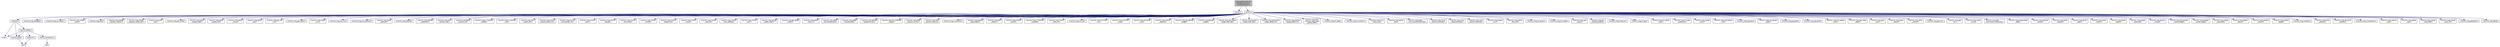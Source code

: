 digraph "libraries/GCS_MAVLink/include/mavlink/v1.0/common/mavlink.h"
{
 // INTERACTIVE_SVG=YES
  edge [fontname="Helvetica",fontsize="10",labelfontname="Helvetica",labelfontsize="10"];
  node [fontname="Helvetica",fontsize="10",shape=record];
  Node1 [label="libraries/GCS_MAVLink\l/include/mavlink/v1.0\l/common/mavlink.h",height=0.2,width=0.4,color="black", fillcolor="grey75", style="filled", fontcolor="black"];
  Node1 -> Node2 [color="midnightblue",fontsize="10",style="solid",fontname="Helvetica"];
  Node2 [label="version.h",height=0.2,width=0.4,color="black", fillcolor="white", style="filled",URL="$common_2version_8h.html",tooltip="MAVLink comm protocol built from common.xml. "];
  Node1 -> Node3 [color="midnightblue",fontsize="10",style="solid",fontname="Helvetica"];
  Node3 [label="common.h",height=0.2,width=0.4,color="black", fillcolor="white", style="filled",URL="$common_8h.html",tooltip="MAVLink comm protocol generated from common.xml. "];
  Node3 -> Node4 [color="midnightblue",fontsize="10",style="solid",fontname="Helvetica"];
  Node4 [label="../protocol.h",height=0.2,width=0.4,color="black", fillcolor="white", style="filled",URL="$protocol_8h.html"];
  Node4 -> Node5 [color="midnightblue",fontsize="10",style="solid",fontname="Helvetica"];
  Node5 [label="string.h",height=0.2,width=0.4,color="grey75", fillcolor="white", style="filled"];
  Node4 -> Node6 [color="midnightblue",fontsize="10",style="solid",fontname="Helvetica"];
  Node6 [label="mavlink_types.h",height=0.2,width=0.4,color="black", fillcolor="white", style="filled",URL="$mavlink__types_8h.html"];
  Node6 -> Node7 [color="midnightblue",fontsize="10",style="solid",fontname="Helvetica"];
  Node7 [label="stdint.h",height=0.2,width=0.4,color="grey75", fillcolor="white", style="filled"];
  Node4 -> Node8 [color="midnightblue",fontsize="10",style="solid",fontname="Helvetica"];
  Node8 [label="mavlink_helpers.h",height=0.2,width=0.4,color="black", fillcolor="white", style="filled",URL="$mavlink__helpers_8h.html"];
  Node8 -> Node5 [color="midnightblue",fontsize="10",style="solid",fontname="Helvetica"];
  Node8 -> Node9 [color="midnightblue",fontsize="10",style="solid",fontname="Helvetica"];
  Node9 [label="checksum.h",height=0.2,width=0.4,color="black", fillcolor="white", style="filled",URL="$checksum_8h.html"];
  Node9 -> Node7 [color="midnightblue",fontsize="10",style="solid",fontname="Helvetica"];
  Node8 -> Node6 [color="midnightblue",fontsize="10",style="solid",fontname="Helvetica"];
  Node8 -> Node10 [color="midnightblue",fontsize="10",style="solid",fontname="Helvetica"];
  Node10 [label="mavlink_conversions.h",height=0.2,width=0.4,color="black", fillcolor="white", style="filled",URL="$mavlink__conversions_8h.html"];
  Node10 -> Node11 [color="midnightblue",fontsize="10",style="solid",fontname="Helvetica"];
  Node11 [label="math.h",height=0.2,width=0.4,color="grey75", fillcolor="white", style="filled"];
  Node3 -> Node12 [color="midnightblue",fontsize="10",style="solid",fontname="Helvetica"];
  Node12 [label="./mavlink_msg_heartbeat.h",height=0.2,width=0.4,color="black", fillcolor="white", style="filled",URL="$mavlink__msg__heartbeat_8h.html"];
  Node3 -> Node13 [color="midnightblue",fontsize="10",style="solid",fontname="Helvetica"];
  Node13 [label="./mavlink_msg_sys_status.h",height=0.2,width=0.4,color="black", fillcolor="white", style="filled",URL="$mavlink__msg__sys__status_8h.html"];
  Node3 -> Node14 [color="midnightblue",fontsize="10",style="solid",fontname="Helvetica"];
  Node14 [label="./mavlink_msg_system\l_time.h",height=0.2,width=0.4,color="black", fillcolor="white", style="filled",URL="$mavlink__msg__system__time_8h.html"];
  Node3 -> Node15 [color="midnightblue",fontsize="10",style="solid",fontname="Helvetica"];
  Node15 [label="./mavlink_msg_ping.h",height=0.2,width=0.4,color="black", fillcolor="white", style="filled",URL="$mavlink__msg__ping_8h.html"];
  Node3 -> Node16 [color="midnightblue",fontsize="10",style="solid",fontname="Helvetica"];
  Node16 [label="./mavlink_msg_change\l_operator_control.h",height=0.2,width=0.4,color="black", fillcolor="white", style="filled",URL="$mavlink__msg__change__operator__control_8h.html"];
  Node3 -> Node17 [color="midnightblue",fontsize="10",style="solid",fontname="Helvetica"];
  Node17 [label="./mavlink_msg_change\l_operator_control_ack.h",height=0.2,width=0.4,color="black", fillcolor="white", style="filled",URL="$mavlink__msg__change__operator__control__ack_8h.html"];
  Node3 -> Node18 [color="midnightblue",fontsize="10",style="solid",fontname="Helvetica"];
  Node18 [label="./mavlink_msg_auth\l_key.h",height=0.2,width=0.4,color="black", fillcolor="white", style="filled",URL="$mavlink__msg__auth__key_8h.html"];
  Node3 -> Node19 [color="midnightblue",fontsize="10",style="solid",fontname="Helvetica"];
  Node19 [label="./mavlink_msg_set_mode.h",height=0.2,width=0.4,color="black", fillcolor="white", style="filled",URL="$mavlink__msg__set__mode_8h.html"];
  Node3 -> Node20 [color="midnightblue",fontsize="10",style="solid",fontname="Helvetica"];
  Node20 [label="./mavlink_msg_param\l_request_read.h",height=0.2,width=0.4,color="black", fillcolor="white", style="filled",URL="$mavlink__msg__param__request__read_8h.html"];
  Node3 -> Node21 [color="midnightblue",fontsize="10",style="solid",fontname="Helvetica"];
  Node21 [label="./mavlink_msg_param\l_request_list.h",height=0.2,width=0.4,color="black", fillcolor="white", style="filled",URL="$mavlink__msg__param__request__list_8h.html"];
  Node3 -> Node22 [color="midnightblue",fontsize="10",style="solid",fontname="Helvetica"];
  Node22 [label="./mavlink_msg_param\l_value.h",height=0.2,width=0.4,color="black", fillcolor="white", style="filled",URL="$mavlink__msg__param__value_8h.html"];
  Node3 -> Node23 [color="midnightblue",fontsize="10",style="solid",fontname="Helvetica"];
  Node23 [label="./mavlink_msg_param\l_set.h",height=0.2,width=0.4,color="black", fillcolor="white", style="filled",URL="$mavlink__msg__param__set_8h.html"];
  Node3 -> Node24 [color="midnightblue",fontsize="10",style="solid",fontname="Helvetica"];
  Node24 [label="./mavlink_msg_gps_raw\l_int.h",height=0.2,width=0.4,color="black", fillcolor="white", style="filled",URL="$mavlink__msg__gps__raw__int_8h.html"];
  Node3 -> Node25 [color="midnightblue",fontsize="10",style="solid",fontname="Helvetica"];
  Node25 [label="./mavlink_msg_gps_status.h",height=0.2,width=0.4,color="black", fillcolor="white", style="filled",URL="$mavlink__msg__gps__status_8h.html"];
  Node3 -> Node26 [color="midnightblue",fontsize="10",style="solid",fontname="Helvetica"];
  Node26 [label="./mavlink_msg_scaled\l_imu.h",height=0.2,width=0.4,color="black", fillcolor="white", style="filled",URL="$mavlink__msg__scaled__imu_8h.html"];
  Node3 -> Node27 [color="midnightblue",fontsize="10",style="solid",fontname="Helvetica"];
  Node27 [label="./mavlink_msg_raw_imu.h",height=0.2,width=0.4,color="black", fillcolor="white", style="filled",URL="$mavlink__msg__raw__imu_8h.html"];
  Node3 -> Node28 [color="midnightblue",fontsize="10",style="solid",fontname="Helvetica"];
  Node28 [label="./mavlink_msg_raw_pressure.h",height=0.2,width=0.4,color="black", fillcolor="white", style="filled",URL="$mavlink__msg__raw__pressure_8h.html"];
  Node3 -> Node29 [color="midnightblue",fontsize="10",style="solid",fontname="Helvetica"];
  Node29 [label="./mavlink_msg_scaled\l_pressure.h",height=0.2,width=0.4,color="black", fillcolor="white", style="filled",URL="$mavlink__msg__scaled__pressure_8h.html"];
  Node3 -> Node30 [color="midnightblue",fontsize="10",style="solid",fontname="Helvetica"];
  Node30 [label="./mavlink_msg_attitude.h",height=0.2,width=0.4,color="black", fillcolor="white", style="filled",URL="$mavlink__msg__attitude_8h.html"];
  Node3 -> Node31 [color="midnightblue",fontsize="10",style="solid",fontname="Helvetica"];
  Node31 [label="./mavlink_msg_attitude\l_quaternion.h",height=0.2,width=0.4,color="black", fillcolor="white", style="filled",URL="$mavlink__msg__attitude__quaternion_8h.html"];
  Node3 -> Node32 [color="midnightblue",fontsize="10",style="solid",fontname="Helvetica"];
  Node32 [label="./mavlink_msg_local\l_position_ned.h",height=0.2,width=0.4,color="black", fillcolor="white", style="filled",URL="$mavlink__msg__local__position__ned_8h.html"];
  Node3 -> Node33 [color="midnightblue",fontsize="10",style="solid",fontname="Helvetica"];
  Node33 [label="./mavlink_msg_global\l_position_int.h",height=0.2,width=0.4,color="black", fillcolor="white", style="filled",URL="$mavlink__msg__global__position__int_8h.html"];
  Node3 -> Node34 [color="midnightblue",fontsize="10",style="solid",fontname="Helvetica"];
  Node34 [label="./mavlink_msg_rc_channels\l_scaled.h",height=0.2,width=0.4,color="black", fillcolor="white", style="filled",URL="$mavlink__msg__rc__channels__scaled_8h.html"];
  Node3 -> Node35 [color="midnightblue",fontsize="10",style="solid",fontname="Helvetica"];
  Node35 [label="./mavlink_msg_rc_channels\l_raw.h",height=0.2,width=0.4,color="black", fillcolor="white", style="filled",URL="$mavlink__msg__rc__channels__raw_8h.html"];
  Node3 -> Node36 [color="midnightblue",fontsize="10",style="solid",fontname="Helvetica"];
  Node36 [label="./mavlink_msg_servo\l_output_raw.h",height=0.2,width=0.4,color="black", fillcolor="white", style="filled",URL="$mavlink__msg__servo__output__raw_8h.html"];
  Node3 -> Node37 [color="midnightblue",fontsize="10",style="solid",fontname="Helvetica"];
  Node37 [label="./mavlink_msg_mission\l_request_partial_list.h",height=0.2,width=0.4,color="black", fillcolor="white", style="filled",URL="$mavlink__msg__mission__request__partial__list_8h.html"];
  Node3 -> Node38 [color="midnightblue",fontsize="10",style="solid",fontname="Helvetica"];
  Node38 [label="./mavlink_msg_mission\l_write_partial_list.h",height=0.2,width=0.4,color="black", fillcolor="white", style="filled",URL="$mavlink__msg__mission__write__partial__list_8h.html"];
  Node3 -> Node39 [color="midnightblue",fontsize="10",style="solid",fontname="Helvetica"];
  Node39 [label="./mavlink_msg_mission\l_item.h",height=0.2,width=0.4,color="black", fillcolor="white", style="filled",URL="$mavlink__msg__mission__item_8h.html"];
  Node3 -> Node40 [color="midnightblue",fontsize="10",style="solid",fontname="Helvetica"];
  Node40 [label="./mavlink_msg_mission\l_request.h",height=0.2,width=0.4,color="black", fillcolor="white", style="filled",URL="$mavlink__msg__mission__request_8h.html"];
  Node3 -> Node41 [color="midnightblue",fontsize="10",style="solid",fontname="Helvetica"];
  Node41 [label="./mavlink_msg_mission\l_set_current.h",height=0.2,width=0.4,color="black", fillcolor="white", style="filled",URL="$mavlink__msg__mission__set__current_8h.html"];
  Node3 -> Node42 [color="midnightblue",fontsize="10",style="solid",fontname="Helvetica"];
  Node42 [label="./mavlink_msg_mission\l_current.h",height=0.2,width=0.4,color="black", fillcolor="white", style="filled",URL="$mavlink__msg__mission__current_8h.html"];
  Node3 -> Node43 [color="midnightblue",fontsize="10",style="solid",fontname="Helvetica"];
  Node43 [label="./mavlink_msg_mission\l_request_list.h",height=0.2,width=0.4,color="black", fillcolor="white", style="filled",URL="$mavlink__msg__mission__request__list_8h.html"];
  Node3 -> Node44 [color="midnightblue",fontsize="10",style="solid",fontname="Helvetica"];
  Node44 [label="./mavlink_msg_mission\l_count.h",height=0.2,width=0.4,color="black", fillcolor="white", style="filled",URL="$mavlink__msg__mission__count_8h.html"];
  Node3 -> Node45 [color="midnightblue",fontsize="10",style="solid",fontname="Helvetica"];
  Node45 [label="./mavlink_msg_mission\l_clear_all.h",height=0.2,width=0.4,color="black", fillcolor="white", style="filled",URL="$mavlink__msg__mission__clear__all_8h.html"];
  Node3 -> Node46 [color="midnightblue",fontsize="10",style="solid",fontname="Helvetica"];
  Node46 [label="./mavlink_msg_mission\l_item_reached.h",height=0.2,width=0.4,color="black", fillcolor="white", style="filled",URL="$mavlink__msg__mission__item__reached_8h.html"];
  Node3 -> Node47 [color="midnightblue",fontsize="10",style="solid",fontname="Helvetica"];
  Node47 [label="./mavlink_msg_mission\l_ack.h",height=0.2,width=0.4,color="black", fillcolor="white", style="filled",URL="$mavlink__msg__mission__ack_8h.html"];
  Node3 -> Node48 [color="midnightblue",fontsize="10",style="solid",fontname="Helvetica"];
  Node48 [label="./mavlink_msg_set_gps\l_global_origin.h",height=0.2,width=0.4,color="black", fillcolor="white", style="filled",URL="$mavlink__msg__set__gps__global__origin_8h.html"];
  Node3 -> Node49 [color="midnightblue",fontsize="10",style="solid",fontname="Helvetica"];
  Node49 [label="./mavlink_msg_gps_global\l_origin.h",height=0.2,width=0.4,color="black", fillcolor="white", style="filled",URL="$mavlink__msg__gps__global__origin_8h.html"];
  Node3 -> Node50 [color="midnightblue",fontsize="10",style="solid",fontname="Helvetica"];
  Node50 [label="./mavlink_msg_param\l_map_rc.h",height=0.2,width=0.4,color="black", fillcolor="white", style="filled",URL="$mavlink__msg__param__map__rc_8h.html"];
  Node3 -> Node51 [color="midnightblue",fontsize="10",style="solid",fontname="Helvetica"];
  Node51 [label="./mavlink_msg_safety\l_set_allowed_area.h",height=0.2,width=0.4,color="black", fillcolor="white", style="filled",URL="$mavlink__msg__safety__set__allowed__area_8h.html"];
  Node3 -> Node52 [color="midnightblue",fontsize="10",style="solid",fontname="Helvetica"];
  Node52 [label="./mavlink_msg_safety\l_allowed_area.h",height=0.2,width=0.4,color="black", fillcolor="white", style="filled",URL="$mavlink__msg__safety__allowed__area_8h.html"];
  Node3 -> Node53 [color="midnightblue",fontsize="10",style="solid",fontname="Helvetica"];
  Node53 [label="./mavlink_msg_attitude\l_quaternion_cov.h",height=0.2,width=0.4,color="black", fillcolor="white", style="filled",URL="$mavlink__msg__attitude__quaternion__cov_8h.html"];
  Node3 -> Node54 [color="midnightblue",fontsize="10",style="solid",fontname="Helvetica"];
  Node54 [label="./mavlink_msg_nav_controller\l_output.h",height=0.2,width=0.4,color="black", fillcolor="white", style="filled",URL="$mavlink__msg__nav__controller__output_8h.html"];
  Node3 -> Node55 [color="midnightblue",fontsize="10",style="solid",fontname="Helvetica"];
  Node55 [label="./mavlink_msg_global\l_position_int_cov.h",height=0.2,width=0.4,color="black", fillcolor="white", style="filled",URL="$mavlink__msg__global__position__int__cov_8h.html"];
  Node3 -> Node56 [color="midnightblue",fontsize="10",style="solid",fontname="Helvetica"];
  Node56 [label="./mavlink_msg_local\l_position_ned_cov.h",height=0.2,width=0.4,color="black", fillcolor="white", style="filled",URL="$mavlink__msg__local__position__ned__cov_8h.html"];
  Node3 -> Node57 [color="midnightblue",fontsize="10",style="solid",fontname="Helvetica"];
  Node57 [label="./mavlink_msg_rc_channels.h",height=0.2,width=0.4,color="black", fillcolor="white", style="filled",URL="$mavlink__msg__rc__channels_8h.html"];
  Node3 -> Node58 [color="midnightblue",fontsize="10",style="solid",fontname="Helvetica"];
  Node58 [label="./mavlink_msg_request\l_data_stream.h",height=0.2,width=0.4,color="black", fillcolor="white", style="filled",URL="$mavlink__msg__request__data__stream_8h.html"];
  Node3 -> Node59 [color="midnightblue",fontsize="10",style="solid",fontname="Helvetica"];
  Node59 [label="./mavlink_msg_data\l_stream.h",height=0.2,width=0.4,color="black", fillcolor="white", style="filled",URL="$mavlink__msg__data__stream_8h.html"];
  Node3 -> Node60 [color="midnightblue",fontsize="10",style="solid",fontname="Helvetica"];
  Node60 [label="./mavlink_msg_manual\l_control.h",height=0.2,width=0.4,color="black", fillcolor="white", style="filled",URL="$mavlink__msg__manual__control_8h.html"];
  Node3 -> Node61 [color="midnightblue",fontsize="10",style="solid",fontname="Helvetica"];
  Node61 [label="./mavlink_msg_rc_channels\l_override.h",height=0.2,width=0.4,color="black", fillcolor="white", style="filled",URL="$mavlink__msg__rc__channels__override_8h.html"];
  Node3 -> Node62 [color="midnightblue",fontsize="10",style="solid",fontname="Helvetica"];
  Node62 [label="./mavlink_msg_mission\l_item_int.h",height=0.2,width=0.4,color="black", fillcolor="white", style="filled",URL="$mavlink__msg__mission__item__int_8h.html"];
  Node3 -> Node63 [color="midnightblue",fontsize="10",style="solid",fontname="Helvetica"];
  Node63 [label="./mavlink_msg_vfr_hud.h",height=0.2,width=0.4,color="black", fillcolor="white", style="filled",URL="$mavlink__msg__vfr__hud_8h.html"];
  Node3 -> Node64 [color="midnightblue",fontsize="10",style="solid",fontname="Helvetica"];
  Node64 [label="./mavlink_msg_command\l_int.h",height=0.2,width=0.4,color="black", fillcolor="white", style="filled",URL="$mavlink__msg__command__int_8h.html"];
  Node3 -> Node65 [color="midnightblue",fontsize="10",style="solid",fontname="Helvetica"];
  Node65 [label="./mavlink_msg_command\l_long.h",height=0.2,width=0.4,color="black", fillcolor="white", style="filled",URL="$mavlink__msg__command__long_8h.html"];
  Node3 -> Node66 [color="midnightblue",fontsize="10",style="solid",fontname="Helvetica"];
  Node66 [label="./mavlink_msg_command\l_ack.h",height=0.2,width=0.4,color="black", fillcolor="white", style="filled",URL="$mavlink__msg__command__ack_8h.html"];
  Node3 -> Node67 [color="midnightblue",fontsize="10",style="solid",fontname="Helvetica"];
  Node67 [label="./mavlink_msg_manual\l_setpoint.h",height=0.2,width=0.4,color="black", fillcolor="white", style="filled",URL="$mavlink__msg__manual__setpoint_8h.html"];
  Node3 -> Node68 [color="midnightblue",fontsize="10",style="solid",fontname="Helvetica"];
  Node68 [label="./mavlink_msg_set_attitude\l_target.h",height=0.2,width=0.4,color="black", fillcolor="white", style="filled",URL="$mavlink__msg__set__attitude__target_8h.html"];
  Node3 -> Node69 [color="midnightblue",fontsize="10",style="solid",fontname="Helvetica"];
  Node69 [label="./mavlink_msg_attitude\l_target.h",height=0.2,width=0.4,color="black", fillcolor="white", style="filled",URL="$mavlink__msg__attitude__target_8h.html"];
  Node3 -> Node70 [color="midnightblue",fontsize="10",style="solid",fontname="Helvetica"];
  Node70 [label="./mavlink_msg_set_position\l_target_local_ned.h",height=0.2,width=0.4,color="black", fillcolor="white", style="filled",URL="$mavlink__msg__set__position__target__local__ned_8h.html"];
  Node3 -> Node71 [color="midnightblue",fontsize="10",style="solid",fontname="Helvetica"];
  Node71 [label="./mavlink_msg_position\l_target_local_ned.h",height=0.2,width=0.4,color="black", fillcolor="white", style="filled",URL="$mavlink__msg__position__target__local__ned_8h.html"];
  Node3 -> Node72 [color="midnightblue",fontsize="10",style="solid",fontname="Helvetica"];
  Node72 [label="./mavlink_msg_set_position\l_target_global_int.h",height=0.2,width=0.4,color="black", fillcolor="white", style="filled",URL="$mavlink__msg__set__position__target__global__int_8h.html"];
  Node3 -> Node73 [color="midnightblue",fontsize="10",style="solid",fontname="Helvetica"];
  Node73 [label="./mavlink_msg_position\l_target_global_int.h",height=0.2,width=0.4,color="black", fillcolor="white", style="filled",URL="$mavlink__msg__position__target__global__int_8h.html"];
  Node3 -> Node74 [color="midnightblue",fontsize="10",style="solid",fontname="Helvetica"];
  Node74 [label="./mavlink_msg_local\l_position_ned_system\l_global_offset.h",height=0.2,width=0.4,color="black", fillcolor="white", style="filled",URL="$mavlink__msg__local__position__ned__system__global__offset_8h.html"];
  Node3 -> Node75 [color="midnightblue",fontsize="10",style="solid",fontname="Helvetica"];
  Node75 [label="./mavlink_msg_hil_state.h",height=0.2,width=0.4,color="black", fillcolor="white", style="filled",URL="$mavlink__msg__hil__state_8h.html"];
  Node3 -> Node76 [color="midnightblue",fontsize="10",style="solid",fontname="Helvetica"];
  Node76 [label="./mavlink_msg_hil_controls.h",height=0.2,width=0.4,color="black", fillcolor="white", style="filled",URL="$mavlink__msg__hil__controls_8h.html"];
  Node3 -> Node77 [color="midnightblue",fontsize="10",style="solid",fontname="Helvetica"];
  Node77 [label="./mavlink_msg_hil_rc\l_inputs_raw.h",height=0.2,width=0.4,color="black", fillcolor="white", style="filled",URL="$mavlink__msg__hil__rc__inputs__raw_8h.html"];
  Node3 -> Node78 [color="midnightblue",fontsize="10",style="solid",fontname="Helvetica"];
  Node78 [label="./mavlink_msg_optical\l_flow.h",height=0.2,width=0.4,color="black", fillcolor="white", style="filled",URL="$mavlink__msg__optical__flow_8h.html"];
  Node3 -> Node79 [color="midnightblue",fontsize="10",style="solid",fontname="Helvetica"];
  Node79 [label="./mavlink_msg_global\l_vision_position_estimate.h",height=0.2,width=0.4,color="black", fillcolor="white", style="filled",URL="$mavlink__msg__global__vision__position__estimate_8h.html"];
  Node3 -> Node80 [color="midnightblue",fontsize="10",style="solid",fontname="Helvetica"];
  Node80 [label="./mavlink_msg_vision\l_position_estimate.h",height=0.2,width=0.4,color="black", fillcolor="white", style="filled",URL="$mavlink__msg__vision__position__estimate_8h.html"];
  Node3 -> Node81 [color="midnightblue",fontsize="10",style="solid",fontname="Helvetica"];
  Node81 [label="./mavlink_msg_vision\l_speed_estimate.h",height=0.2,width=0.4,color="black", fillcolor="white", style="filled",URL="$mavlink__msg__vision__speed__estimate_8h.html"];
  Node3 -> Node82 [color="midnightblue",fontsize="10",style="solid",fontname="Helvetica"];
  Node82 [label="./mavlink_msg_vicon\l_position_estimate.h",height=0.2,width=0.4,color="black", fillcolor="white", style="filled",URL="$mavlink__msg__vicon__position__estimate_8h.html"];
  Node3 -> Node83 [color="midnightblue",fontsize="10",style="solid",fontname="Helvetica"];
  Node83 [label="./mavlink_msg_highres\l_imu.h",height=0.2,width=0.4,color="black", fillcolor="white", style="filled",URL="$mavlink__msg__highres__imu_8h.html"];
  Node3 -> Node84 [color="midnightblue",fontsize="10",style="solid",fontname="Helvetica"];
  Node84 [label="./mavlink_msg_optical\l_flow_rad.h",height=0.2,width=0.4,color="black", fillcolor="white", style="filled",URL="$mavlink__msg__optical__flow__rad_8h.html"];
  Node3 -> Node85 [color="midnightblue",fontsize="10",style="solid",fontname="Helvetica"];
  Node85 [label="./mavlink_msg_hil_sensor.h",height=0.2,width=0.4,color="black", fillcolor="white", style="filled",URL="$mavlink__msg__hil__sensor_8h.html"];
  Node3 -> Node86 [color="midnightblue",fontsize="10",style="solid",fontname="Helvetica"];
  Node86 [label="./mavlink_msg_sim_state.h",height=0.2,width=0.4,color="black", fillcolor="white", style="filled",URL="$mavlink__msg__sim__state_8h.html"];
  Node3 -> Node87 [color="midnightblue",fontsize="10",style="solid",fontname="Helvetica"];
  Node87 [label="./mavlink_msg_radio\l_status.h",height=0.2,width=0.4,color="black", fillcolor="white", style="filled",URL="$mavlink__msg__radio__status_8h.html"];
  Node3 -> Node88 [color="midnightblue",fontsize="10",style="solid",fontname="Helvetica"];
  Node88 [label="./mavlink_msg_file\l_transfer_protocol.h",height=0.2,width=0.4,color="black", fillcolor="white", style="filled",URL="$mavlink__msg__file__transfer__protocol_8h.html"];
  Node3 -> Node89 [color="midnightblue",fontsize="10",style="solid",fontname="Helvetica"];
  Node89 [label="./mavlink_msg_timesync.h",height=0.2,width=0.4,color="black", fillcolor="white", style="filled",URL="$mavlink__msg__timesync_8h.html"];
  Node3 -> Node90 [color="midnightblue",fontsize="10",style="solid",fontname="Helvetica"];
  Node90 [label="./mavlink_msg_hil_gps.h",height=0.2,width=0.4,color="black", fillcolor="white", style="filled",URL="$mavlink__msg__hil__gps_8h.html"];
  Node3 -> Node91 [color="midnightblue",fontsize="10",style="solid",fontname="Helvetica"];
  Node91 [label="./mavlink_msg_hil_optical\l_flow.h",height=0.2,width=0.4,color="black", fillcolor="white", style="filled",URL="$mavlink__msg__hil__optical__flow_8h.html"];
  Node3 -> Node92 [color="midnightblue",fontsize="10",style="solid",fontname="Helvetica"];
  Node92 [label="./mavlink_msg_hil_state\l_quaternion.h",height=0.2,width=0.4,color="black", fillcolor="white", style="filled",URL="$mavlink__msg__hil__state__quaternion_8h.html"];
  Node3 -> Node93 [color="midnightblue",fontsize="10",style="solid",fontname="Helvetica"];
  Node93 [label="./mavlink_msg_scaled\l_imu2.h",height=0.2,width=0.4,color="black", fillcolor="white", style="filled",URL="$mavlink__msg__scaled__imu2_8h.html"];
  Node3 -> Node94 [color="midnightblue",fontsize="10",style="solid",fontname="Helvetica"];
  Node94 [label="./mavlink_msg_log_request\l_list.h",height=0.2,width=0.4,color="black", fillcolor="white", style="filled",URL="$mavlink__msg__log__request__list_8h.html"];
  Node3 -> Node95 [color="midnightblue",fontsize="10",style="solid",fontname="Helvetica"];
  Node95 [label="./mavlink_msg_log_entry.h",height=0.2,width=0.4,color="black", fillcolor="white", style="filled",URL="$mavlink__msg__log__entry_8h.html"];
  Node3 -> Node96 [color="midnightblue",fontsize="10",style="solid",fontname="Helvetica"];
  Node96 [label="./mavlink_msg_log_request\l_data.h",height=0.2,width=0.4,color="black", fillcolor="white", style="filled",URL="$mavlink__msg__log__request__data_8h.html"];
  Node3 -> Node97 [color="midnightblue",fontsize="10",style="solid",fontname="Helvetica"];
  Node97 [label="./mavlink_msg_log_data.h",height=0.2,width=0.4,color="black", fillcolor="white", style="filled",URL="$mavlink__msg__log__data_8h.html"];
  Node3 -> Node98 [color="midnightblue",fontsize="10",style="solid",fontname="Helvetica"];
  Node98 [label="./mavlink_msg_log_erase.h",height=0.2,width=0.4,color="black", fillcolor="white", style="filled",URL="$mavlink__msg__log__erase_8h.html"];
  Node3 -> Node99 [color="midnightblue",fontsize="10",style="solid",fontname="Helvetica"];
  Node99 [label="./mavlink_msg_log_request\l_end.h",height=0.2,width=0.4,color="black", fillcolor="white", style="filled",URL="$mavlink__msg__log__request__end_8h.html"];
  Node3 -> Node100 [color="midnightblue",fontsize="10",style="solid",fontname="Helvetica"];
  Node100 [label="./mavlink_msg_gps_inject\l_data.h",height=0.2,width=0.4,color="black", fillcolor="white", style="filled",URL="$mavlink__msg__gps__inject__data_8h.html"];
  Node3 -> Node101 [color="midnightblue",fontsize="10",style="solid",fontname="Helvetica"];
  Node101 [label="./mavlink_msg_gps2\l_raw.h",height=0.2,width=0.4,color="black", fillcolor="white", style="filled",URL="$mavlink__msg__gps2__raw_8h.html"];
  Node3 -> Node102 [color="midnightblue",fontsize="10",style="solid",fontname="Helvetica"];
  Node102 [label="./mavlink_msg_power\l_status.h",height=0.2,width=0.4,color="black", fillcolor="white", style="filled",URL="$mavlink__msg__power__status_8h.html"];
  Node3 -> Node103 [color="midnightblue",fontsize="10",style="solid",fontname="Helvetica"];
  Node103 [label="./mavlink_msg_serial\l_control.h",height=0.2,width=0.4,color="black", fillcolor="white", style="filled",URL="$mavlink__msg__serial__control_8h.html"];
  Node3 -> Node104 [color="midnightblue",fontsize="10",style="solid",fontname="Helvetica"];
  Node104 [label="./mavlink_msg_gps_rtk.h",height=0.2,width=0.4,color="black", fillcolor="white", style="filled",URL="$mavlink__msg__gps__rtk_8h.html"];
  Node3 -> Node105 [color="midnightblue",fontsize="10",style="solid",fontname="Helvetica"];
  Node105 [label="./mavlink_msg_gps2\l_rtk.h",height=0.2,width=0.4,color="black", fillcolor="white", style="filled",URL="$mavlink__msg__gps2__rtk_8h.html"];
  Node3 -> Node106 [color="midnightblue",fontsize="10",style="solid",fontname="Helvetica"];
  Node106 [label="./mavlink_msg_scaled\l_imu3.h",height=0.2,width=0.4,color="black", fillcolor="white", style="filled",URL="$mavlink__msg__scaled__imu3_8h.html"];
  Node3 -> Node107 [color="midnightblue",fontsize="10",style="solid",fontname="Helvetica"];
  Node107 [label="./mavlink_msg_data\l_transmission_handshake.h",height=0.2,width=0.4,color="black", fillcolor="white", style="filled",URL="$mavlink__msg__data__transmission__handshake_8h.html"];
  Node3 -> Node108 [color="midnightblue",fontsize="10",style="solid",fontname="Helvetica"];
  Node108 [label="./mavlink_msg_encapsulated\l_data.h",height=0.2,width=0.4,color="black", fillcolor="white", style="filled",URL="$mavlink__msg__encapsulated__data_8h.html"];
  Node3 -> Node109 [color="midnightblue",fontsize="10",style="solid",fontname="Helvetica"];
  Node109 [label="./mavlink_msg_distance\l_sensor.h",height=0.2,width=0.4,color="black", fillcolor="white", style="filled",URL="$mavlink__msg__distance__sensor_8h.html"];
  Node3 -> Node110 [color="midnightblue",fontsize="10",style="solid",fontname="Helvetica"];
  Node110 [label="./mavlink_msg_terrain\l_request.h",height=0.2,width=0.4,color="black", fillcolor="white", style="filled",URL="$mavlink__msg__terrain__request_8h.html"];
  Node3 -> Node111 [color="midnightblue",fontsize="10",style="solid",fontname="Helvetica"];
  Node111 [label="./mavlink_msg_terrain\l_data.h",height=0.2,width=0.4,color="black", fillcolor="white", style="filled",URL="$mavlink__msg__terrain__data_8h.html"];
  Node3 -> Node112 [color="midnightblue",fontsize="10",style="solid",fontname="Helvetica"];
  Node112 [label="./mavlink_msg_terrain\l_check.h",height=0.2,width=0.4,color="black", fillcolor="white", style="filled",URL="$mavlink__msg__terrain__check_8h.html"];
  Node3 -> Node113 [color="midnightblue",fontsize="10",style="solid",fontname="Helvetica"];
  Node113 [label="./mavlink_msg_terrain\l_report.h",height=0.2,width=0.4,color="black", fillcolor="white", style="filled",URL="$mavlink__msg__terrain__report_8h.html"];
  Node3 -> Node114 [color="midnightblue",fontsize="10",style="solid",fontname="Helvetica"];
  Node114 [label="./mavlink_msg_scaled\l_pressure2.h",height=0.2,width=0.4,color="black", fillcolor="white", style="filled",URL="$mavlink__msg__scaled__pressure2_8h.html"];
  Node3 -> Node115 [color="midnightblue",fontsize="10",style="solid",fontname="Helvetica"];
  Node115 [label="./mavlink_msg_att_pos\l_mocap.h",height=0.2,width=0.4,color="black", fillcolor="white", style="filled",URL="$mavlink__msg__att__pos__mocap_8h.html"];
  Node3 -> Node116 [color="midnightblue",fontsize="10",style="solid",fontname="Helvetica"];
  Node116 [label="./mavlink_msg_set_actuator\l_control_target.h",height=0.2,width=0.4,color="black", fillcolor="white", style="filled",URL="$mavlink__msg__set__actuator__control__target_8h.html"];
  Node3 -> Node117 [color="midnightblue",fontsize="10",style="solid",fontname="Helvetica"];
  Node117 [label="./mavlink_msg_actuator\l_control_target.h",height=0.2,width=0.4,color="black", fillcolor="white", style="filled",URL="$mavlink__msg__actuator__control__target_8h.html"];
  Node3 -> Node118 [color="midnightblue",fontsize="10",style="solid",fontname="Helvetica"];
  Node118 [label="./mavlink_msg_scaled\l_pressure3.h",height=0.2,width=0.4,color="black", fillcolor="white", style="filled",URL="$mavlink__msg__scaled__pressure3_8h.html"];
  Node3 -> Node119 [color="midnightblue",fontsize="10",style="solid",fontname="Helvetica"];
  Node119 [label="./mavlink_msg_battery\l_status.h",height=0.2,width=0.4,color="black", fillcolor="white", style="filled",URL="$mavlink__msg__battery__status_8h.html"];
  Node3 -> Node120 [color="midnightblue",fontsize="10",style="solid",fontname="Helvetica"];
  Node120 [label="./mavlink_msg_autopilot\l_version.h",height=0.2,width=0.4,color="black", fillcolor="white", style="filled",URL="$mavlink__msg__autopilot__version_8h.html"];
  Node3 -> Node121 [color="midnightblue",fontsize="10",style="solid",fontname="Helvetica"];
  Node121 [label="./mavlink_msg_landing\l_target.h",height=0.2,width=0.4,color="black", fillcolor="white", style="filled",URL="$mavlink__msg__landing__target_8h.html"];
  Node3 -> Node122 [color="midnightblue",fontsize="10",style="solid",fontname="Helvetica"];
  Node122 [label="./mavlink_msg_vibration.h",height=0.2,width=0.4,color="black", fillcolor="white", style="filled",URL="$mavlink__msg__vibration_8h.html"];
  Node3 -> Node123 [color="midnightblue",fontsize="10",style="solid",fontname="Helvetica"];
  Node123 [label="./mavlink_msg_home\l_position.h",height=0.2,width=0.4,color="black", fillcolor="white", style="filled",URL="$mavlink__msg__home__position_8h.html"];
  Node3 -> Node124 [color="midnightblue",fontsize="10",style="solid",fontname="Helvetica"];
  Node124 [label="./mavlink_msg_set_home\l_position.h",height=0.2,width=0.4,color="black", fillcolor="white", style="filled",URL="$mavlink__msg__set__home__position_8h.html"];
  Node3 -> Node125 [color="midnightblue",fontsize="10",style="solid",fontname="Helvetica"];
  Node125 [label="./mavlink_msg_v2_extension.h",height=0.2,width=0.4,color="black", fillcolor="white", style="filled",URL="$mavlink__msg__v2__extension_8h.html"];
  Node3 -> Node126 [color="midnightblue",fontsize="10",style="solid",fontname="Helvetica"];
  Node126 [label="./mavlink_msg_memory\l_vect.h",height=0.2,width=0.4,color="black", fillcolor="white", style="filled",URL="$mavlink__msg__memory__vect_8h.html"];
  Node3 -> Node127 [color="midnightblue",fontsize="10",style="solid",fontname="Helvetica"];
  Node127 [label="./mavlink_msg_debug\l_vect.h",height=0.2,width=0.4,color="black", fillcolor="white", style="filled",URL="$mavlink__msg__debug__vect_8h.html"];
  Node3 -> Node128 [color="midnightblue",fontsize="10",style="solid",fontname="Helvetica"];
  Node128 [label="./mavlink_msg_named\l_value_float.h",height=0.2,width=0.4,color="black", fillcolor="white", style="filled",URL="$mavlink__msg__named__value__float_8h.html"];
  Node3 -> Node129 [color="midnightblue",fontsize="10",style="solid",fontname="Helvetica"];
  Node129 [label="./mavlink_msg_named\l_value_int.h",height=0.2,width=0.4,color="black", fillcolor="white", style="filled",URL="$mavlink__msg__named__value__int_8h.html"];
  Node3 -> Node130 [color="midnightblue",fontsize="10",style="solid",fontname="Helvetica"];
  Node130 [label="./mavlink_msg_statustext.h",height=0.2,width=0.4,color="black", fillcolor="white", style="filled",URL="$mavlink__msg__statustext_8h.html"];
  Node3 -> Node131 [color="midnightblue",fontsize="10",style="solid",fontname="Helvetica"];
  Node131 [label="./mavlink_msg_debug.h",height=0.2,width=0.4,color="black", fillcolor="white", style="filled",URL="$mavlink__msg__debug_8h.html"];
}

